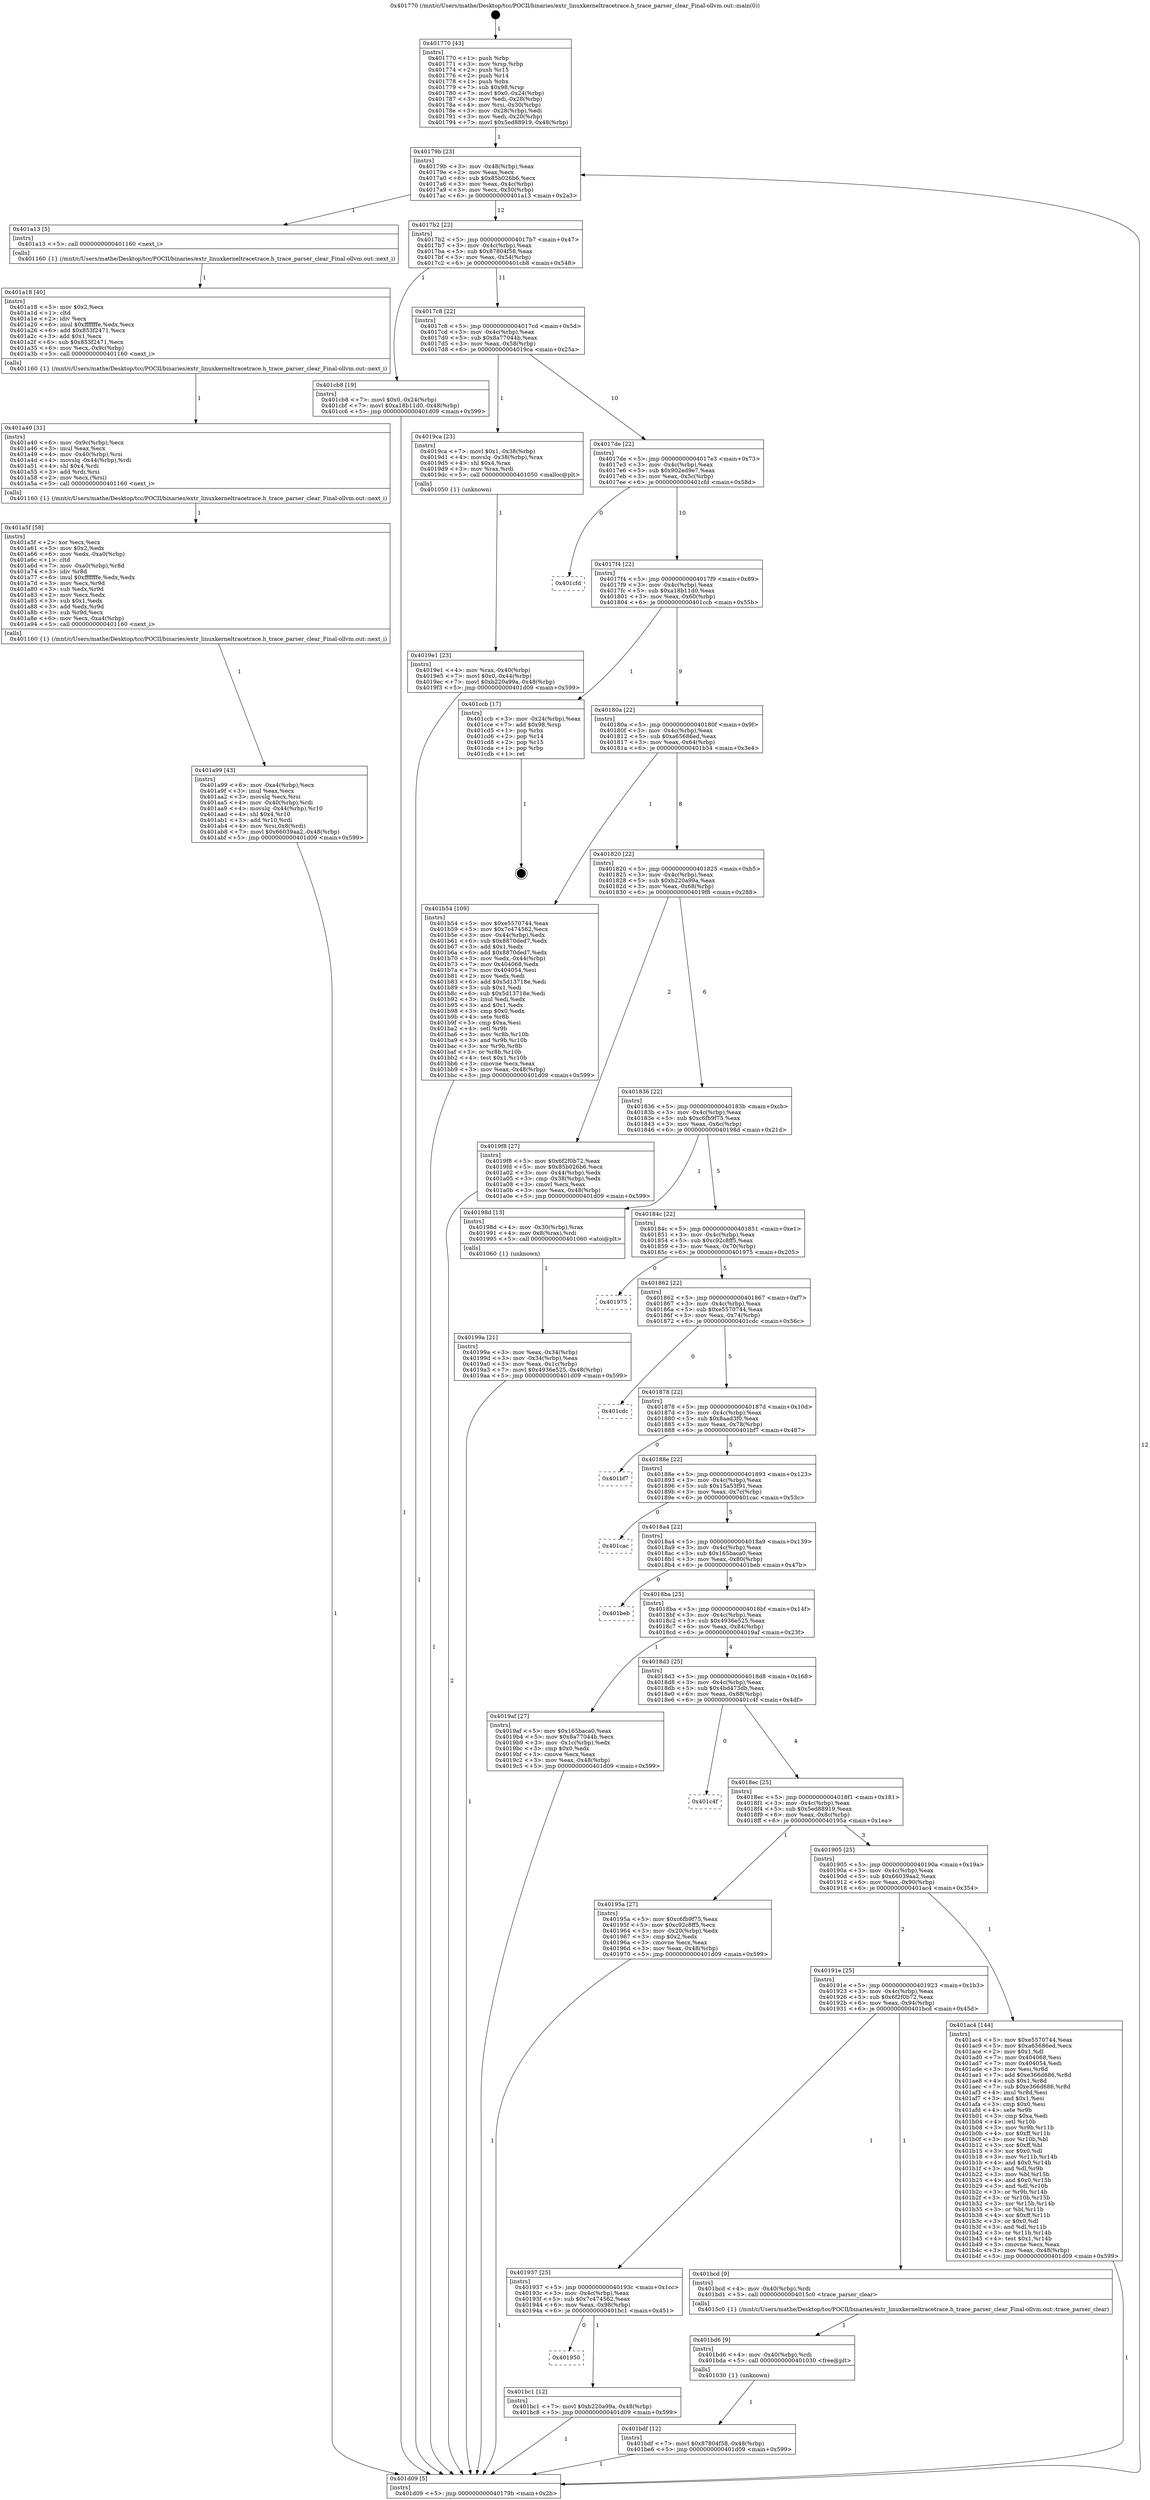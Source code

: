 digraph "0x401770" {
  label = "0x401770 (/mnt/c/Users/mathe/Desktop/tcc/POCII/binaries/extr_linuxkerneltracetrace.h_trace_parser_clear_Final-ollvm.out::main(0))"
  labelloc = "t"
  node[shape=record]

  Entry [label="",width=0.3,height=0.3,shape=circle,fillcolor=black,style=filled]
  "0x40179b" [label="{
     0x40179b [23]\l
     | [instrs]\l
     &nbsp;&nbsp;0x40179b \<+3\>: mov -0x48(%rbp),%eax\l
     &nbsp;&nbsp;0x40179e \<+2\>: mov %eax,%ecx\l
     &nbsp;&nbsp;0x4017a0 \<+6\>: sub $0x85b026b6,%ecx\l
     &nbsp;&nbsp;0x4017a6 \<+3\>: mov %eax,-0x4c(%rbp)\l
     &nbsp;&nbsp;0x4017a9 \<+3\>: mov %ecx,-0x50(%rbp)\l
     &nbsp;&nbsp;0x4017ac \<+6\>: je 0000000000401a13 \<main+0x2a3\>\l
  }"]
  "0x401a13" [label="{
     0x401a13 [5]\l
     | [instrs]\l
     &nbsp;&nbsp;0x401a13 \<+5\>: call 0000000000401160 \<next_i\>\l
     | [calls]\l
     &nbsp;&nbsp;0x401160 \{1\} (/mnt/c/Users/mathe/Desktop/tcc/POCII/binaries/extr_linuxkerneltracetrace.h_trace_parser_clear_Final-ollvm.out::next_i)\l
  }"]
  "0x4017b2" [label="{
     0x4017b2 [22]\l
     | [instrs]\l
     &nbsp;&nbsp;0x4017b2 \<+5\>: jmp 00000000004017b7 \<main+0x47\>\l
     &nbsp;&nbsp;0x4017b7 \<+3\>: mov -0x4c(%rbp),%eax\l
     &nbsp;&nbsp;0x4017ba \<+5\>: sub $0x87804f58,%eax\l
     &nbsp;&nbsp;0x4017bf \<+3\>: mov %eax,-0x54(%rbp)\l
     &nbsp;&nbsp;0x4017c2 \<+6\>: je 0000000000401cb8 \<main+0x548\>\l
  }"]
  Exit [label="",width=0.3,height=0.3,shape=circle,fillcolor=black,style=filled,peripheries=2]
  "0x401cb8" [label="{
     0x401cb8 [19]\l
     | [instrs]\l
     &nbsp;&nbsp;0x401cb8 \<+7\>: movl $0x0,-0x24(%rbp)\l
     &nbsp;&nbsp;0x401cbf \<+7\>: movl $0xa18b11d0,-0x48(%rbp)\l
     &nbsp;&nbsp;0x401cc6 \<+5\>: jmp 0000000000401d09 \<main+0x599\>\l
  }"]
  "0x4017c8" [label="{
     0x4017c8 [22]\l
     | [instrs]\l
     &nbsp;&nbsp;0x4017c8 \<+5\>: jmp 00000000004017cd \<main+0x5d\>\l
     &nbsp;&nbsp;0x4017cd \<+3\>: mov -0x4c(%rbp),%eax\l
     &nbsp;&nbsp;0x4017d0 \<+5\>: sub $0x8a77044b,%eax\l
     &nbsp;&nbsp;0x4017d5 \<+3\>: mov %eax,-0x58(%rbp)\l
     &nbsp;&nbsp;0x4017d8 \<+6\>: je 00000000004019ca \<main+0x25a\>\l
  }"]
  "0x401bdf" [label="{
     0x401bdf [12]\l
     | [instrs]\l
     &nbsp;&nbsp;0x401bdf \<+7\>: movl $0x87804f58,-0x48(%rbp)\l
     &nbsp;&nbsp;0x401be6 \<+5\>: jmp 0000000000401d09 \<main+0x599\>\l
  }"]
  "0x4019ca" [label="{
     0x4019ca [23]\l
     | [instrs]\l
     &nbsp;&nbsp;0x4019ca \<+7\>: movl $0x1,-0x38(%rbp)\l
     &nbsp;&nbsp;0x4019d1 \<+4\>: movslq -0x38(%rbp),%rax\l
     &nbsp;&nbsp;0x4019d5 \<+4\>: shl $0x4,%rax\l
     &nbsp;&nbsp;0x4019d9 \<+3\>: mov %rax,%rdi\l
     &nbsp;&nbsp;0x4019dc \<+5\>: call 0000000000401050 \<malloc@plt\>\l
     | [calls]\l
     &nbsp;&nbsp;0x401050 \{1\} (unknown)\l
  }"]
  "0x4017de" [label="{
     0x4017de [22]\l
     | [instrs]\l
     &nbsp;&nbsp;0x4017de \<+5\>: jmp 00000000004017e3 \<main+0x73\>\l
     &nbsp;&nbsp;0x4017e3 \<+3\>: mov -0x4c(%rbp),%eax\l
     &nbsp;&nbsp;0x4017e6 \<+5\>: sub $0x902ed9e7,%eax\l
     &nbsp;&nbsp;0x4017eb \<+3\>: mov %eax,-0x5c(%rbp)\l
     &nbsp;&nbsp;0x4017ee \<+6\>: je 0000000000401cfd \<main+0x58d\>\l
  }"]
  "0x401bd6" [label="{
     0x401bd6 [9]\l
     | [instrs]\l
     &nbsp;&nbsp;0x401bd6 \<+4\>: mov -0x40(%rbp),%rdi\l
     &nbsp;&nbsp;0x401bda \<+5\>: call 0000000000401030 \<free@plt\>\l
     | [calls]\l
     &nbsp;&nbsp;0x401030 \{1\} (unknown)\l
  }"]
  "0x401cfd" [label="{
     0x401cfd\l
  }", style=dashed]
  "0x4017f4" [label="{
     0x4017f4 [22]\l
     | [instrs]\l
     &nbsp;&nbsp;0x4017f4 \<+5\>: jmp 00000000004017f9 \<main+0x89\>\l
     &nbsp;&nbsp;0x4017f9 \<+3\>: mov -0x4c(%rbp),%eax\l
     &nbsp;&nbsp;0x4017fc \<+5\>: sub $0xa18b11d0,%eax\l
     &nbsp;&nbsp;0x401801 \<+3\>: mov %eax,-0x60(%rbp)\l
     &nbsp;&nbsp;0x401804 \<+6\>: je 0000000000401ccb \<main+0x55b\>\l
  }"]
  "0x401950" [label="{
     0x401950\l
  }", style=dashed]
  "0x401ccb" [label="{
     0x401ccb [17]\l
     | [instrs]\l
     &nbsp;&nbsp;0x401ccb \<+3\>: mov -0x24(%rbp),%eax\l
     &nbsp;&nbsp;0x401cce \<+7\>: add $0x98,%rsp\l
     &nbsp;&nbsp;0x401cd5 \<+1\>: pop %rbx\l
     &nbsp;&nbsp;0x401cd6 \<+2\>: pop %r14\l
     &nbsp;&nbsp;0x401cd8 \<+2\>: pop %r15\l
     &nbsp;&nbsp;0x401cda \<+1\>: pop %rbp\l
     &nbsp;&nbsp;0x401cdb \<+1\>: ret\l
  }"]
  "0x40180a" [label="{
     0x40180a [22]\l
     | [instrs]\l
     &nbsp;&nbsp;0x40180a \<+5\>: jmp 000000000040180f \<main+0x9f\>\l
     &nbsp;&nbsp;0x40180f \<+3\>: mov -0x4c(%rbp),%eax\l
     &nbsp;&nbsp;0x401812 \<+5\>: sub $0xa65686ed,%eax\l
     &nbsp;&nbsp;0x401817 \<+3\>: mov %eax,-0x64(%rbp)\l
     &nbsp;&nbsp;0x40181a \<+6\>: je 0000000000401b54 \<main+0x3e4\>\l
  }"]
  "0x401bc1" [label="{
     0x401bc1 [12]\l
     | [instrs]\l
     &nbsp;&nbsp;0x401bc1 \<+7\>: movl $0xb220a99a,-0x48(%rbp)\l
     &nbsp;&nbsp;0x401bc8 \<+5\>: jmp 0000000000401d09 \<main+0x599\>\l
  }"]
  "0x401b54" [label="{
     0x401b54 [109]\l
     | [instrs]\l
     &nbsp;&nbsp;0x401b54 \<+5\>: mov $0xe5570744,%eax\l
     &nbsp;&nbsp;0x401b59 \<+5\>: mov $0x7c474562,%ecx\l
     &nbsp;&nbsp;0x401b5e \<+3\>: mov -0x44(%rbp),%edx\l
     &nbsp;&nbsp;0x401b61 \<+6\>: sub $0x8870ded7,%edx\l
     &nbsp;&nbsp;0x401b67 \<+3\>: add $0x1,%edx\l
     &nbsp;&nbsp;0x401b6a \<+6\>: add $0x8870ded7,%edx\l
     &nbsp;&nbsp;0x401b70 \<+3\>: mov %edx,-0x44(%rbp)\l
     &nbsp;&nbsp;0x401b73 \<+7\>: mov 0x404068,%edx\l
     &nbsp;&nbsp;0x401b7a \<+7\>: mov 0x404054,%esi\l
     &nbsp;&nbsp;0x401b81 \<+2\>: mov %edx,%edi\l
     &nbsp;&nbsp;0x401b83 \<+6\>: add $0x5d13718e,%edi\l
     &nbsp;&nbsp;0x401b89 \<+3\>: sub $0x1,%edi\l
     &nbsp;&nbsp;0x401b8c \<+6\>: sub $0x5d13718e,%edi\l
     &nbsp;&nbsp;0x401b92 \<+3\>: imul %edi,%edx\l
     &nbsp;&nbsp;0x401b95 \<+3\>: and $0x1,%edx\l
     &nbsp;&nbsp;0x401b98 \<+3\>: cmp $0x0,%edx\l
     &nbsp;&nbsp;0x401b9b \<+4\>: sete %r8b\l
     &nbsp;&nbsp;0x401b9f \<+3\>: cmp $0xa,%esi\l
     &nbsp;&nbsp;0x401ba2 \<+4\>: setl %r9b\l
     &nbsp;&nbsp;0x401ba6 \<+3\>: mov %r8b,%r10b\l
     &nbsp;&nbsp;0x401ba9 \<+3\>: and %r9b,%r10b\l
     &nbsp;&nbsp;0x401bac \<+3\>: xor %r9b,%r8b\l
     &nbsp;&nbsp;0x401baf \<+3\>: or %r8b,%r10b\l
     &nbsp;&nbsp;0x401bb2 \<+4\>: test $0x1,%r10b\l
     &nbsp;&nbsp;0x401bb6 \<+3\>: cmovne %ecx,%eax\l
     &nbsp;&nbsp;0x401bb9 \<+3\>: mov %eax,-0x48(%rbp)\l
     &nbsp;&nbsp;0x401bbc \<+5\>: jmp 0000000000401d09 \<main+0x599\>\l
  }"]
  "0x401820" [label="{
     0x401820 [22]\l
     | [instrs]\l
     &nbsp;&nbsp;0x401820 \<+5\>: jmp 0000000000401825 \<main+0xb5\>\l
     &nbsp;&nbsp;0x401825 \<+3\>: mov -0x4c(%rbp),%eax\l
     &nbsp;&nbsp;0x401828 \<+5\>: sub $0xb220a99a,%eax\l
     &nbsp;&nbsp;0x40182d \<+3\>: mov %eax,-0x68(%rbp)\l
     &nbsp;&nbsp;0x401830 \<+6\>: je 00000000004019f8 \<main+0x288\>\l
  }"]
  "0x401937" [label="{
     0x401937 [25]\l
     | [instrs]\l
     &nbsp;&nbsp;0x401937 \<+5\>: jmp 000000000040193c \<main+0x1cc\>\l
     &nbsp;&nbsp;0x40193c \<+3\>: mov -0x4c(%rbp),%eax\l
     &nbsp;&nbsp;0x40193f \<+5\>: sub $0x7c474562,%eax\l
     &nbsp;&nbsp;0x401944 \<+6\>: mov %eax,-0x98(%rbp)\l
     &nbsp;&nbsp;0x40194a \<+6\>: je 0000000000401bc1 \<main+0x451\>\l
  }"]
  "0x4019f8" [label="{
     0x4019f8 [27]\l
     | [instrs]\l
     &nbsp;&nbsp;0x4019f8 \<+5\>: mov $0x6f2f0b72,%eax\l
     &nbsp;&nbsp;0x4019fd \<+5\>: mov $0x85b026b6,%ecx\l
     &nbsp;&nbsp;0x401a02 \<+3\>: mov -0x44(%rbp),%edx\l
     &nbsp;&nbsp;0x401a05 \<+3\>: cmp -0x38(%rbp),%edx\l
     &nbsp;&nbsp;0x401a08 \<+3\>: cmovl %ecx,%eax\l
     &nbsp;&nbsp;0x401a0b \<+3\>: mov %eax,-0x48(%rbp)\l
     &nbsp;&nbsp;0x401a0e \<+5\>: jmp 0000000000401d09 \<main+0x599\>\l
  }"]
  "0x401836" [label="{
     0x401836 [22]\l
     | [instrs]\l
     &nbsp;&nbsp;0x401836 \<+5\>: jmp 000000000040183b \<main+0xcb\>\l
     &nbsp;&nbsp;0x40183b \<+3\>: mov -0x4c(%rbp),%eax\l
     &nbsp;&nbsp;0x40183e \<+5\>: sub $0xc6fb9f75,%eax\l
     &nbsp;&nbsp;0x401843 \<+3\>: mov %eax,-0x6c(%rbp)\l
     &nbsp;&nbsp;0x401846 \<+6\>: je 000000000040198d \<main+0x21d\>\l
  }"]
  "0x401bcd" [label="{
     0x401bcd [9]\l
     | [instrs]\l
     &nbsp;&nbsp;0x401bcd \<+4\>: mov -0x40(%rbp),%rdi\l
     &nbsp;&nbsp;0x401bd1 \<+5\>: call 00000000004015c0 \<trace_parser_clear\>\l
     | [calls]\l
     &nbsp;&nbsp;0x4015c0 \{1\} (/mnt/c/Users/mathe/Desktop/tcc/POCII/binaries/extr_linuxkerneltracetrace.h_trace_parser_clear_Final-ollvm.out::trace_parser_clear)\l
  }"]
  "0x40198d" [label="{
     0x40198d [13]\l
     | [instrs]\l
     &nbsp;&nbsp;0x40198d \<+4\>: mov -0x30(%rbp),%rax\l
     &nbsp;&nbsp;0x401991 \<+4\>: mov 0x8(%rax),%rdi\l
     &nbsp;&nbsp;0x401995 \<+5\>: call 0000000000401060 \<atoi@plt\>\l
     | [calls]\l
     &nbsp;&nbsp;0x401060 \{1\} (unknown)\l
  }"]
  "0x40184c" [label="{
     0x40184c [22]\l
     | [instrs]\l
     &nbsp;&nbsp;0x40184c \<+5\>: jmp 0000000000401851 \<main+0xe1\>\l
     &nbsp;&nbsp;0x401851 \<+3\>: mov -0x4c(%rbp),%eax\l
     &nbsp;&nbsp;0x401854 \<+5\>: sub $0xc92c8ff5,%eax\l
     &nbsp;&nbsp;0x401859 \<+3\>: mov %eax,-0x70(%rbp)\l
     &nbsp;&nbsp;0x40185c \<+6\>: je 0000000000401975 \<main+0x205\>\l
  }"]
  "0x40191e" [label="{
     0x40191e [25]\l
     | [instrs]\l
     &nbsp;&nbsp;0x40191e \<+5\>: jmp 0000000000401923 \<main+0x1b3\>\l
     &nbsp;&nbsp;0x401923 \<+3\>: mov -0x4c(%rbp),%eax\l
     &nbsp;&nbsp;0x401926 \<+5\>: sub $0x6f2f0b72,%eax\l
     &nbsp;&nbsp;0x40192b \<+6\>: mov %eax,-0x94(%rbp)\l
     &nbsp;&nbsp;0x401931 \<+6\>: je 0000000000401bcd \<main+0x45d\>\l
  }"]
  "0x401975" [label="{
     0x401975\l
  }", style=dashed]
  "0x401862" [label="{
     0x401862 [22]\l
     | [instrs]\l
     &nbsp;&nbsp;0x401862 \<+5\>: jmp 0000000000401867 \<main+0xf7\>\l
     &nbsp;&nbsp;0x401867 \<+3\>: mov -0x4c(%rbp),%eax\l
     &nbsp;&nbsp;0x40186a \<+5\>: sub $0xe5570744,%eax\l
     &nbsp;&nbsp;0x40186f \<+3\>: mov %eax,-0x74(%rbp)\l
     &nbsp;&nbsp;0x401872 \<+6\>: je 0000000000401cdc \<main+0x56c\>\l
  }"]
  "0x401ac4" [label="{
     0x401ac4 [144]\l
     | [instrs]\l
     &nbsp;&nbsp;0x401ac4 \<+5\>: mov $0xe5570744,%eax\l
     &nbsp;&nbsp;0x401ac9 \<+5\>: mov $0xa65686ed,%ecx\l
     &nbsp;&nbsp;0x401ace \<+2\>: mov $0x1,%dl\l
     &nbsp;&nbsp;0x401ad0 \<+7\>: mov 0x404068,%esi\l
     &nbsp;&nbsp;0x401ad7 \<+7\>: mov 0x404054,%edi\l
     &nbsp;&nbsp;0x401ade \<+3\>: mov %esi,%r8d\l
     &nbsp;&nbsp;0x401ae1 \<+7\>: add $0xe366d686,%r8d\l
     &nbsp;&nbsp;0x401ae8 \<+4\>: sub $0x1,%r8d\l
     &nbsp;&nbsp;0x401aec \<+7\>: sub $0xe366d686,%r8d\l
     &nbsp;&nbsp;0x401af3 \<+4\>: imul %r8d,%esi\l
     &nbsp;&nbsp;0x401af7 \<+3\>: and $0x1,%esi\l
     &nbsp;&nbsp;0x401afa \<+3\>: cmp $0x0,%esi\l
     &nbsp;&nbsp;0x401afd \<+4\>: sete %r9b\l
     &nbsp;&nbsp;0x401b01 \<+3\>: cmp $0xa,%edi\l
     &nbsp;&nbsp;0x401b04 \<+4\>: setl %r10b\l
     &nbsp;&nbsp;0x401b08 \<+3\>: mov %r9b,%r11b\l
     &nbsp;&nbsp;0x401b0b \<+4\>: xor $0xff,%r11b\l
     &nbsp;&nbsp;0x401b0f \<+3\>: mov %r10b,%bl\l
     &nbsp;&nbsp;0x401b12 \<+3\>: xor $0xff,%bl\l
     &nbsp;&nbsp;0x401b15 \<+3\>: xor $0x0,%dl\l
     &nbsp;&nbsp;0x401b18 \<+3\>: mov %r11b,%r14b\l
     &nbsp;&nbsp;0x401b1b \<+4\>: and $0x0,%r14b\l
     &nbsp;&nbsp;0x401b1f \<+3\>: and %dl,%r9b\l
     &nbsp;&nbsp;0x401b22 \<+3\>: mov %bl,%r15b\l
     &nbsp;&nbsp;0x401b25 \<+4\>: and $0x0,%r15b\l
     &nbsp;&nbsp;0x401b29 \<+3\>: and %dl,%r10b\l
     &nbsp;&nbsp;0x401b2c \<+3\>: or %r9b,%r14b\l
     &nbsp;&nbsp;0x401b2f \<+3\>: or %r10b,%r15b\l
     &nbsp;&nbsp;0x401b32 \<+3\>: xor %r15b,%r14b\l
     &nbsp;&nbsp;0x401b35 \<+3\>: or %bl,%r11b\l
     &nbsp;&nbsp;0x401b38 \<+4\>: xor $0xff,%r11b\l
     &nbsp;&nbsp;0x401b3c \<+3\>: or $0x0,%dl\l
     &nbsp;&nbsp;0x401b3f \<+3\>: and %dl,%r11b\l
     &nbsp;&nbsp;0x401b42 \<+3\>: or %r11b,%r14b\l
     &nbsp;&nbsp;0x401b45 \<+4\>: test $0x1,%r14b\l
     &nbsp;&nbsp;0x401b49 \<+3\>: cmovne %ecx,%eax\l
     &nbsp;&nbsp;0x401b4c \<+3\>: mov %eax,-0x48(%rbp)\l
     &nbsp;&nbsp;0x401b4f \<+5\>: jmp 0000000000401d09 \<main+0x599\>\l
  }"]
  "0x401cdc" [label="{
     0x401cdc\l
  }", style=dashed]
  "0x401878" [label="{
     0x401878 [22]\l
     | [instrs]\l
     &nbsp;&nbsp;0x401878 \<+5\>: jmp 000000000040187d \<main+0x10d\>\l
     &nbsp;&nbsp;0x40187d \<+3\>: mov -0x4c(%rbp),%eax\l
     &nbsp;&nbsp;0x401880 \<+5\>: sub $0x8aad3f0,%eax\l
     &nbsp;&nbsp;0x401885 \<+3\>: mov %eax,-0x78(%rbp)\l
     &nbsp;&nbsp;0x401888 \<+6\>: je 0000000000401bf7 \<main+0x487\>\l
  }"]
  "0x401a99" [label="{
     0x401a99 [43]\l
     | [instrs]\l
     &nbsp;&nbsp;0x401a99 \<+6\>: mov -0xa4(%rbp),%ecx\l
     &nbsp;&nbsp;0x401a9f \<+3\>: imul %eax,%ecx\l
     &nbsp;&nbsp;0x401aa2 \<+3\>: movslq %ecx,%rsi\l
     &nbsp;&nbsp;0x401aa5 \<+4\>: mov -0x40(%rbp),%rdi\l
     &nbsp;&nbsp;0x401aa9 \<+4\>: movslq -0x44(%rbp),%r10\l
     &nbsp;&nbsp;0x401aad \<+4\>: shl $0x4,%r10\l
     &nbsp;&nbsp;0x401ab1 \<+3\>: add %r10,%rdi\l
     &nbsp;&nbsp;0x401ab4 \<+4\>: mov %rsi,0x8(%rdi)\l
     &nbsp;&nbsp;0x401ab8 \<+7\>: movl $0x66039aa2,-0x48(%rbp)\l
     &nbsp;&nbsp;0x401abf \<+5\>: jmp 0000000000401d09 \<main+0x599\>\l
  }"]
  "0x401bf7" [label="{
     0x401bf7\l
  }", style=dashed]
  "0x40188e" [label="{
     0x40188e [22]\l
     | [instrs]\l
     &nbsp;&nbsp;0x40188e \<+5\>: jmp 0000000000401893 \<main+0x123\>\l
     &nbsp;&nbsp;0x401893 \<+3\>: mov -0x4c(%rbp),%eax\l
     &nbsp;&nbsp;0x401896 \<+5\>: sub $0x15a53f91,%eax\l
     &nbsp;&nbsp;0x40189b \<+3\>: mov %eax,-0x7c(%rbp)\l
     &nbsp;&nbsp;0x40189e \<+6\>: je 0000000000401cac \<main+0x53c\>\l
  }"]
  "0x401a5f" [label="{
     0x401a5f [58]\l
     | [instrs]\l
     &nbsp;&nbsp;0x401a5f \<+2\>: xor %ecx,%ecx\l
     &nbsp;&nbsp;0x401a61 \<+5\>: mov $0x2,%edx\l
     &nbsp;&nbsp;0x401a66 \<+6\>: mov %edx,-0xa0(%rbp)\l
     &nbsp;&nbsp;0x401a6c \<+1\>: cltd\l
     &nbsp;&nbsp;0x401a6d \<+7\>: mov -0xa0(%rbp),%r8d\l
     &nbsp;&nbsp;0x401a74 \<+3\>: idiv %r8d\l
     &nbsp;&nbsp;0x401a77 \<+6\>: imul $0xfffffffe,%edx,%edx\l
     &nbsp;&nbsp;0x401a7d \<+3\>: mov %ecx,%r9d\l
     &nbsp;&nbsp;0x401a80 \<+3\>: sub %edx,%r9d\l
     &nbsp;&nbsp;0x401a83 \<+2\>: mov %ecx,%edx\l
     &nbsp;&nbsp;0x401a85 \<+3\>: sub $0x1,%edx\l
     &nbsp;&nbsp;0x401a88 \<+3\>: add %edx,%r9d\l
     &nbsp;&nbsp;0x401a8b \<+3\>: sub %r9d,%ecx\l
     &nbsp;&nbsp;0x401a8e \<+6\>: mov %ecx,-0xa4(%rbp)\l
     &nbsp;&nbsp;0x401a94 \<+5\>: call 0000000000401160 \<next_i\>\l
     | [calls]\l
     &nbsp;&nbsp;0x401160 \{1\} (/mnt/c/Users/mathe/Desktop/tcc/POCII/binaries/extr_linuxkerneltracetrace.h_trace_parser_clear_Final-ollvm.out::next_i)\l
  }"]
  "0x401cac" [label="{
     0x401cac\l
  }", style=dashed]
  "0x4018a4" [label="{
     0x4018a4 [22]\l
     | [instrs]\l
     &nbsp;&nbsp;0x4018a4 \<+5\>: jmp 00000000004018a9 \<main+0x139\>\l
     &nbsp;&nbsp;0x4018a9 \<+3\>: mov -0x4c(%rbp),%eax\l
     &nbsp;&nbsp;0x4018ac \<+5\>: sub $0x165baca0,%eax\l
     &nbsp;&nbsp;0x4018b1 \<+3\>: mov %eax,-0x80(%rbp)\l
     &nbsp;&nbsp;0x4018b4 \<+6\>: je 0000000000401beb \<main+0x47b\>\l
  }"]
  "0x401a40" [label="{
     0x401a40 [31]\l
     | [instrs]\l
     &nbsp;&nbsp;0x401a40 \<+6\>: mov -0x9c(%rbp),%ecx\l
     &nbsp;&nbsp;0x401a46 \<+3\>: imul %eax,%ecx\l
     &nbsp;&nbsp;0x401a49 \<+4\>: mov -0x40(%rbp),%rsi\l
     &nbsp;&nbsp;0x401a4d \<+4\>: movslq -0x44(%rbp),%rdi\l
     &nbsp;&nbsp;0x401a51 \<+4\>: shl $0x4,%rdi\l
     &nbsp;&nbsp;0x401a55 \<+3\>: add %rdi,%rsi\l
     &nbsp;&nbsp;0x401a58 \<+2\>: mov %ecx,(%rsi)\l
     &nbsp;&nbsp;0x401a5a \<+5\>: call 0000000000401160 \<next_i\>\l
     | [calls]\l
     &nbsp;&nbsp;0x401160 \{1\} (/mnt/c/Users/mathe/Desktop/tcc/POCII/binaries/extr_linuxkerneltracetrace.h_trace_parser_clear_Final-ollvm.out::next_i)\l
  }"]
  "0x401beb" [label="{
     0x401beb\l
  }", style=dashed]
  "0x4018ba" [label="{
     0x4018ba [25]\l
     | [instrs]\l
     &nbsp;&nbsp;0x4018ba \<+5\>: jmp 00000000004018bf \<main+0x14f\>\l
     &nbsp;&nbsp;0x4018bf \<+3\>: mov -0x4c(%rbp),%eax\l
     &nbsp;&nbsp;0x4018c2 \<+5\>: sub $0x4936e525,%eax\l
     &nbsp;&nbsp;0x4018c7 \<+6\>: mov %eax,-0x84(%rbp)\l
     &nbsp;&nbsp;0x4018cd \<+6\>: je 00000000004019af \<main+0x23f\>\l
  }"]
  "0x401a18" [label="{
     0x401a18 [40]\l
     | [instrs]\l
     &nbsp;&nbsp;0x401a18 \<+5\>: mov $0x2,%ecx\l
     &nbsp;&nbsp;0x401a1d \<+1\>: cltd\l
     &nbsp;&nbsp;0x401a1e \<+2\>: idiv %ecx\l
     &nbsp;&nbsp;0x401a20 \<+6\>: imul $0xfffffffe,%edx,%ecx\l
     &nbsp;&nbsp;0x401a26 \<+6\>: add $0x853f2471,%ecx\l
     &nbsp;&nbsp;0x401a2c \<+3\>: add $0x1,%ecx\l
     &nbsp;&nbsp;0x401a2f \<+6\>: sub $0x853f2471,%ecx\l
     &nbsp;&nbsp;0x401a35 \<+6\>: mov %ecx,-0x9c(%rbp)\l
     &nbsp;&nbsp;0x401a3b \<+5\>: call 0000000000401160 \<next_i\>\l
     | [calls]\l
     &nbsp;&nbsp;0x401160 \{1\} (/mnt/c/Users/mathe/Desktop/tcc/POCII/binaries/extr_linuxkerneltracetrace.h_trace_parser_clear_Final-ollvm.out::next_i)\l
  }"]
  "0x4019af" [label="{
     0x4019af [27]\l
     | [instrs]\l
     &nbsp;&nbsp;0x4019af \<+5\>: mov $0x165baca0,%eax\l
     &nbsp;&nbsp;0x4019b4 \<+5\>: mov $0x8a77044b,%ecx\l
     &nbsp;&nbsp;0x4019b9 \<+3\>: mov -0x1c(%rbp),%edx\l
     &nbsp;&nbsp;0x4019bc \<+3\>: cmp $0x0,%edx\l
     &nbsp;&nbsp;0x4019bf \<+3\>: cmove %ecx,%eax\l
     &nbsp;&nbsp;0x4019c2 \<+3\>: mov %eax,-0x48(%rbp)\l
     &nbsp;&nbsp;0x4019c5 \<+5\>: jmp 0000000000401d09 \<main+0x599\>\l
  }"]
  "0x4018d3" [label="{
     0x4018d3 [25]\l
     | [instrs]\l
     &nbsp;&nbsp;0x4018d3 \<+5\>: jmp 00000000004018d8 \<main+0x168\>\l
     &nbsp;&nbsp;0x4018d8 \<+3\>: mov -0x4c(%rbp),%eax\l
     &nbsp;&nbsp;0x4018db \<+5\>: sub $0x4bd473db,%eax\l
     &nbsp;&nbsp;0x4018e0 \<+6\>: mov %eax,-0x88(%rbp)\l
     &nbsp;&nbsp;0x4018e6 \<+6\>: je 0000000000401c4f \<main+0x4df\>\l
  }"]
  "0x4019e1" [label="{
     0x4019e1 [23]\l
     | [instrs]\l
     &nbsp;&nbsp;0x4019e1 \<+4\>: mov %rax,-0x40(%rbp)\l
     &nbsp;&nbsp;0x4019e5 \<+7\>: movl $0x0,-0x44(%rbp)\l
     &nbsp;&nbsp;0x4019ec \<+7\>: movl $0xb220a99a,-0x48(%rbp)\l
     &nbsp;&nbsp;0x4019f3 \<+5\>: jmp 0000000000401d09 \<main+0x599\>\l
  }"]
  "0x401c4f" [label="{
     0x401c4f\l
  }", style=dashed]
  "0x4018ec" [label="{
     0x4018ec [25]\l
     | [instrs]\l
     &nbsp;&nbsp;0x4018ec \<+5\>: jmp 00000000004018f1 \<main+0x181\>\l
     &nbsp;&nbsp;0x4018f1 \<+3\>: mov -0x4c(%rbp),%eax\l
     &nbsp;&nbsp;0x4018f4 \<+5\>: sub $0x5ed88919,%eax\l
     &nbsp;&nbsp;0x4018f9 \<+6\>: mov %eax,-0x8c(%rbp)\l
     &nbsp;&nbsp;0x4018ff \<+6\>: je 000000000040195a \<main+0x1ea\>\l
  }"]
  "0x40199a" [label="{
     0x40199a [21]\l
     | [instrs]\l
     &nbsp;&nbsp;0x40199a \<+3\>: mov %eax,-0x34(%rbp)\l
     &nbsp;&nbsp;0x40199d \<+3\>: mov -0x34(%rbp),%eax\l
     &nbsp;&nbsp;0x4019a0 \<+3\>: mov %eax,-0x1c(%rbp)\l
     &nbsp;&nbsp;0x4019a3 \<+7\>: movl $0x4936e525,-0x48(%rbp)\l
     &nbsp;&nbsp;0x4019aa \<+5\>: jmp 0000000000401d09 \<main+0x599\>\l
  }"]
  "0x40195a" [label="{
     0x40195a [27]\l
     | [instrs]\l
     &nbsp;&nbsp;0x40195a \<+5\>: mov $0xc6fb9f75,%eax\l
     &nbsp;&nbsp;0x40195f \<+5\>: mov $0xc92c8ff5,%ecx\l
     &nbsp;&nbsp;0x401964 \<+3\>: mov -0x20(%rbp),%edx\l
     &nbsp;&nbsp;0x401967 \<+3\>: cmp $0x2,%edx\l
     &nbsp;&nbsp;0x40196a \<+3\>: cmovne %ecx,%eax\l
     &nbsp;&nbsp;0x40196d \<+3\>: mov %eax,-0x48(%rbp)\l
     &nbsp;&nbsp;0x401970 \<+5\>: jmp 0000000000401d09 \<main+0x599\>\l
  }"]
  "0x401905" [label="{
     0x401905 [25]\l
     | [instrs]\l
     &nbsp;&nbsp;0x401905 \<+5\>: jmp 000000000040190a \<main+0x19a\>\l
     &nbsp;&nbsp;0x40190a \<+3\>: mov -0x4c(%rbp),%eax\l
     &nbsp;&nbsp;0x40190d \<+5\>: sub $0x66039aa2,%eax\l
     &nbsp;&nbsp;0x401912 \<+6\>: mov %eax,-0x90(%rbp)\l
     &nbsp;&nbsp;0x401918 \<+6\>: je 0000000000401ac4 \<main+0x354\>\l
  }"]
  "0x401d09" [label="{
     0x401d09 [5]\l
     | [instrs]\l
     &nbsp;&nbsp;0x401d09 \<+5\>: jmp 000000000040179b \<main+0x2b\>\l
  }"]
  "0x401770" [label="{
     0x401770 [43]\l
     | [instrs]\l
     &nbsp;&nbsp;0x401770 \<+1\>: push %rbp\l
     &nbsp;&nbsp;0x401771 \<+3\>: mov %rsp,%rbp\l
     &nbsp;&nbsp;0x401774 \<+2\>: push %r15\l
     &nbsp;&nbsp;0x401776 \<+2\>: push %r14\l
     &nbsp;&nbsp;0x401778 \<+1\>: push %rbx\l
     &nbsp;&nbsp;0x401779 \<+7\>: sub $0x98,%rsp\l
     &nbsp;&nbsp;0x401780 \<+7\>: movl $0x0,-0x24(%rbp)\l
     &nbsp;&nbsp;0x401787 \<+3\>: mov %edi,-0x28(%rbp)\l
     &nbsp;&nbsp;0x40178a \<+4\>: mov %rsi,-0x30(%rbp)\l
     &nbsp;&nbsp;0x40178e \<+3\>: mov -0x28(%rbp),%edi\l
     &nbsp;&nbsp;0x401791 \<+3\>: mov %edi,-0x20(%rbp)\l
     &nbsp;&nbsp;0x401794 \<+7\>: movl $0x5ed88919,-0x48(%rbp)\l
  }"]
  Entry -> "0x401770" [label=" 1"]
  "0x40179b" -> "0x401a13" [label=" 1"]
  "0x40179b" -> "0x4017b2" [label=" 12"]
  "0x401ccb" -> Exit [label=" 1"]
  "0x4017b2" -> "0x401cb8" [label=" 1"]
  "0x4017b2" -> "0x4017c8" [label=" 11"]
  "0x401cb8" -> "0x401d09" [label=" 1"]
  "0x4017c8" -> "0x4019ca" [label=" 1"]
  "0x4017c8" -> "0x4017de" [label=" 10"]
  "0x401bdf" -> "0x401d09" [label=" 1"]
  "0x4017de" -> "0x401cfd" [label=" 0"]
  "0x4017de" -> "0x4017f4" [label=" 10"]
  "0x401bd6" -> "0x401bdf" [label=" 1"]
  "0x4017f4" -> "0x401ccb" [label=" 1"]
  "0x4017f4" -> "0x40180a" [label=" 9"]
  "0x401bcd" -> "0x401bd6" [label=" 1"]
  "0x40180a" -> "0x401b54" [label=" 1"]
  "0x40180a" -> "0x401820" [label=" 8"]
  "0x401bc1" -> "0x401d09" [label=" 1"]
  "0x401820" -> "0x4019f8" [label=" 2"]
  "0x401820" -> "0x401836" [label=" 6"]
  "0x401937" -> "0x401bc1" [label=" 1"]
  "0x401836" -> "0x40198d" [label=" 1"]
  "0x401836" -> "0x40184c" [label=" 5"]
  "0x401937" -> "0x401950" [label=" 0"]
  "0x40184c" -> "0x401975" [label=" 0"]
  "0x40184c" -> "0x401862" [label=" 5"]
  "0x40191e" -> "0x401bcd" [label=" 1"]
  "0x401862" -> "0x401cdc" [label=" 0"]
  "0x401862" -> "0x401878" [label=" 5"]
  "0x40191e" -> "0x401937" [label=" 1"]
  "0x401878" -> "0x401bf7" [label=" 0"]
  "0x401878" -> "0x40188e" [label=" 5"]
  "0x401ac4" -> "0x401d09" [label=" 1"]
  "0x40188e" -> "0x401cac" [label=" 0"]
  "0x40188e" -> "0x4018a4" [label=" 5"]
  "0x401905" -> "0x40191e" [label=" 2"]
  "0x4018a4" -> "0x401beb" [label=" 0"]
  "0x4018a4" -> "0x4018ba" [label=" 5"]
  "0x401905" -> "0x401ac4" [label=" 1"]
  "0x4018ba" -> "0x4019af" [label=" 1"]
  "0x4018ba" -> "0x4018d3" [label=" 4"]
  "0x401b54" -> "0x401d09" [label=" 1"]
  "0x4018d3" -> "0x401c4f" [label=" 0"]
  "0x4018d3" -> "0x4018ec" [label=" 4"]
  "0x401a99" -> "0x401d09" [label=" 1"]
  "0x4018ec" -> "0x40195a" [label=" 1"]
  "0x4018ec" -> "0x401905" [label=" 3"]
  "0x40195a" -> "0x401d09" [label=" 1"]
  "0x401770" -> "0x40179b" [label=" 1"]
  "0x401d09" -> "0x40179b" [label=" 12"]
  "0x40198d" -> "0x40199a" [label=" 1"]
  "0x40199a" -> "0x401d09" [label=" 1"]
  "0x4019af" -> "0x401d09" [label=" 1"]
  "0x4019ca" -> "0x4019e1" [label=" 1"]
  "0x4019e1" -> "0x401d09" [label=" 1"]
  "0x4019f8" -> "0x401d09" [label=" 2"]
  "0x401a13" -> "0x401a18" [label=" 1"]
  "0x401a18" -> "0x401a40" [label=" 1"]
  "0x401a40" -> "0x401a5f" [label=" 1"]
  "0x401a5f" -> "0x401a99" [label=" 1"]
}
